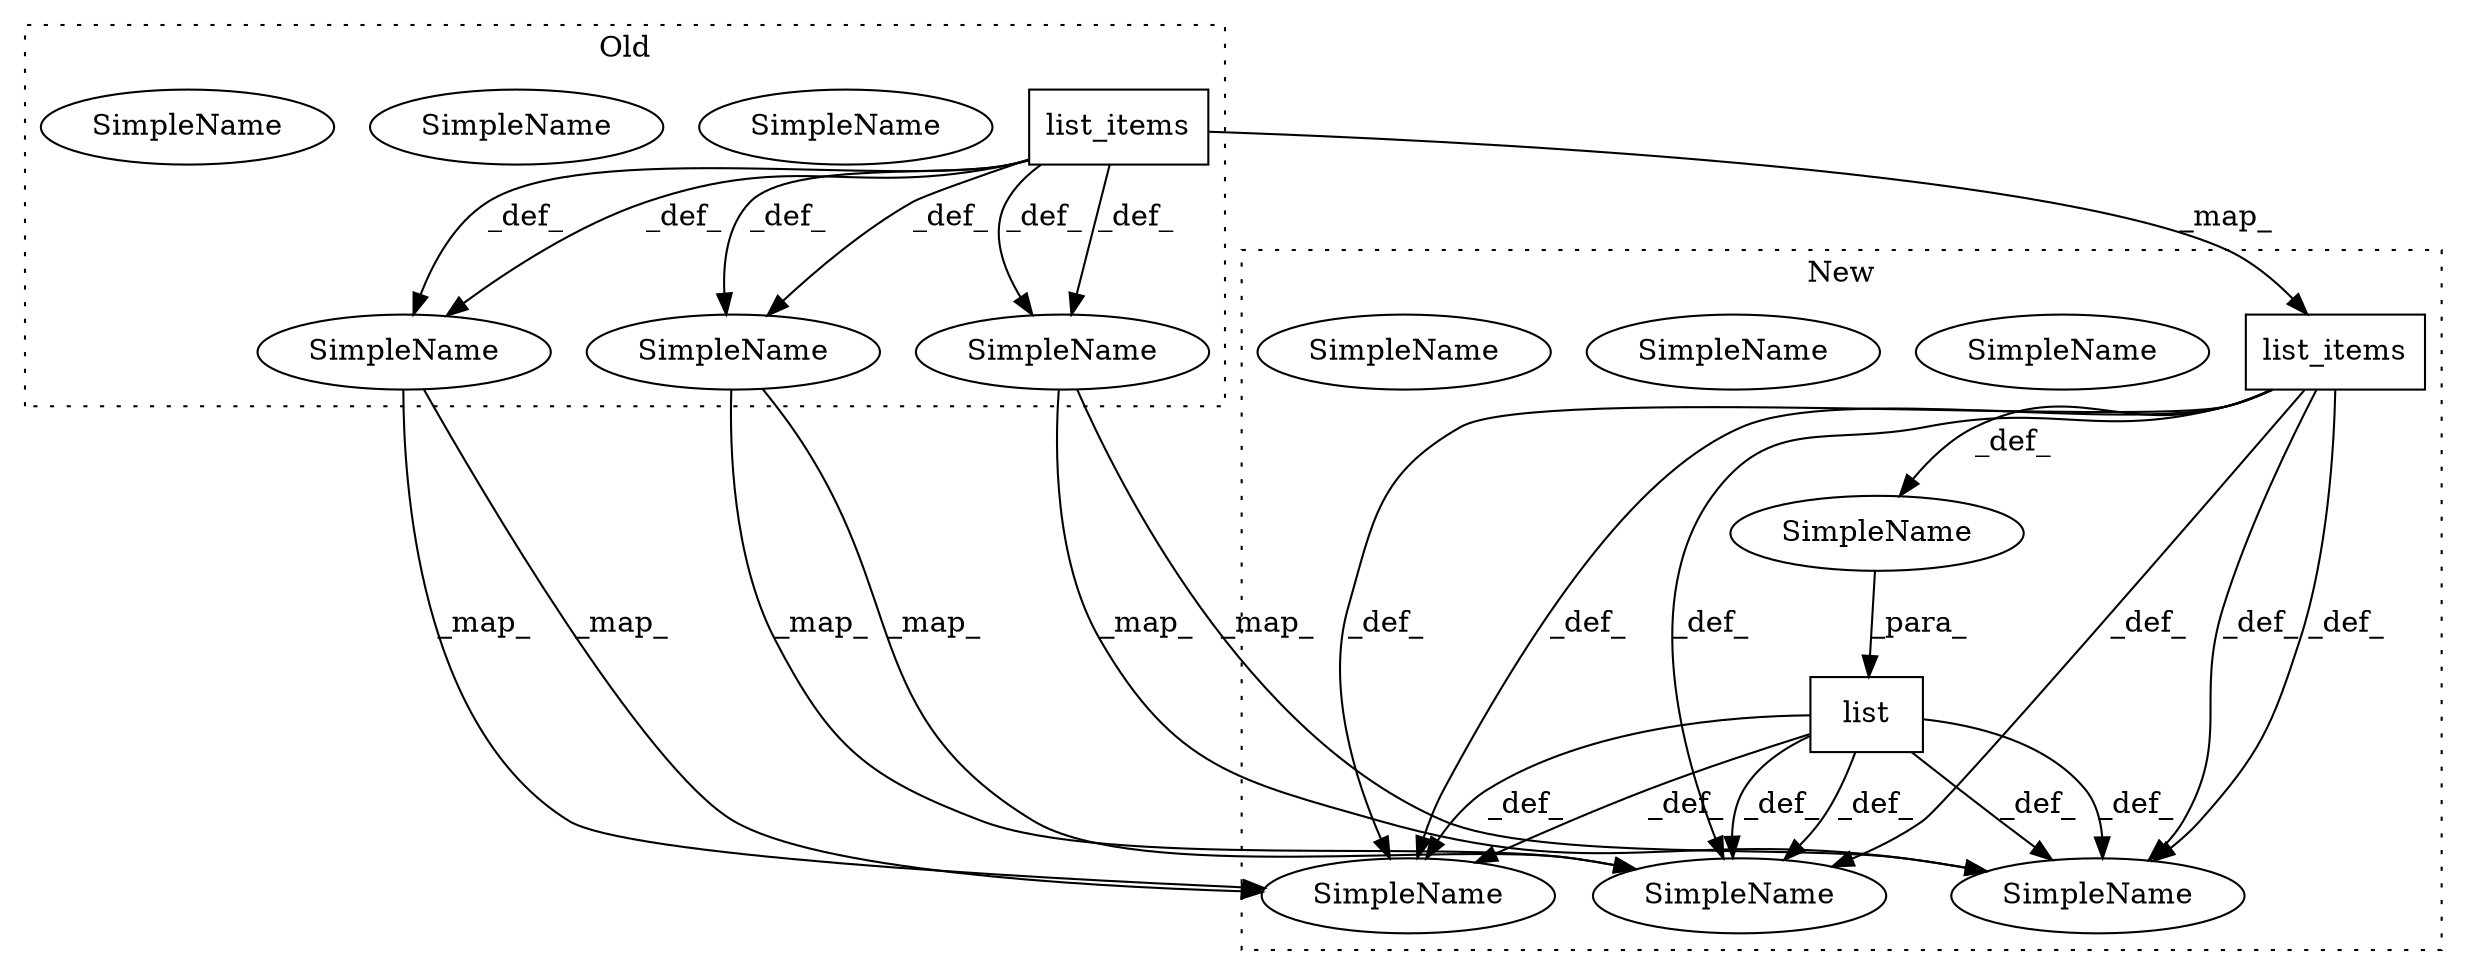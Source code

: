 digraph G {
subgraph cluster0 {
1 [label="list_items" a="32" s="10157" l="12" shape="box"];
5 [label="SimpleName" a="42" s="10451" l="10" shape="ellipse"];
8 [label="SimpleName" a="42" s="10451" l="10" shape="ellipse"];
9 [label="SimpleName" a="42" s="10108" l="4" shape="ellipse"];
12 [label="SimpleName" a="42" s="10108" l="4" shape="ellipse"];
13 [label="SimpleName" a="42" s="10620" l="12" shape="ellipse"];
16 [label="SimpleName" a="42" s="10620" l="12" shape="ellipse"];
label = "Old";
style="dotted";
}
subgraph cluster1 {
2 [label="list_items" a="32" s="10170" l="12" shape="box"];
3 [label="SimpleName" a="42" s="" l="" shape="ellipse"];
4 [label="list" a="32" s="10145,10182" l="5,1" shape="box"];
6 [label="SimpleName" a="42" s="10471" l="10" shape="ellipse"];
7 [label="SimpleName" a="42" s="10471" l="10" shape="ellipse"];
10 [label="SimpleName" a="42" s="10116" l="4" shape="ellipse"];
11 [label="SimpleName" a="42" s="10116" l="4" shape="ellipse"];
14 [label="SimpleName" a="42" s="10640" l="12" shape="ellipse"];
15 [label="SimpleName" a="42" s="10640" l="12" shape="ellipse"];
label = "New";
style="dotted";
}
1 -> 2 [label="_map_"];
1 -> 8 [label="_def_"];
1 -> 16 [label="_def_"];
1 -> 12 [label="_def_"];
1 -> 12 [label="_def_"];
1 -> 16 [label="_def_"];
1 -> 8 [label="_def_"];
2 -> 3 [label="_def_"];
2 -> 11 [label="_def_"];
2 -> 15 [label="_def_"];
2 -> 15 [label="_def_"];
2 -> 11 [label="_def_"];
2 -> 7 [label="_def_"];
2 -> 7 [label="_def_"];
3 -> 4 [label="_para_"];
4 -> 11 [label="_def_"];
4 -> 11 [label="_def_"];
4 -> 7 [label="_def_"];
4 -> 15 [label="_def_"];
4 -> 15 [label="_def_"];
4 -> 7 [label="_def_"];
8 -> 7 [label="_map_"];
8 -> 7 [label="_map_"];
12 -> 11 [label="_map_"];
12 -> 11 [label="_map_"];
16 -> 15 [label="_map_"];
16 -> 15 [label="_map_"];
}